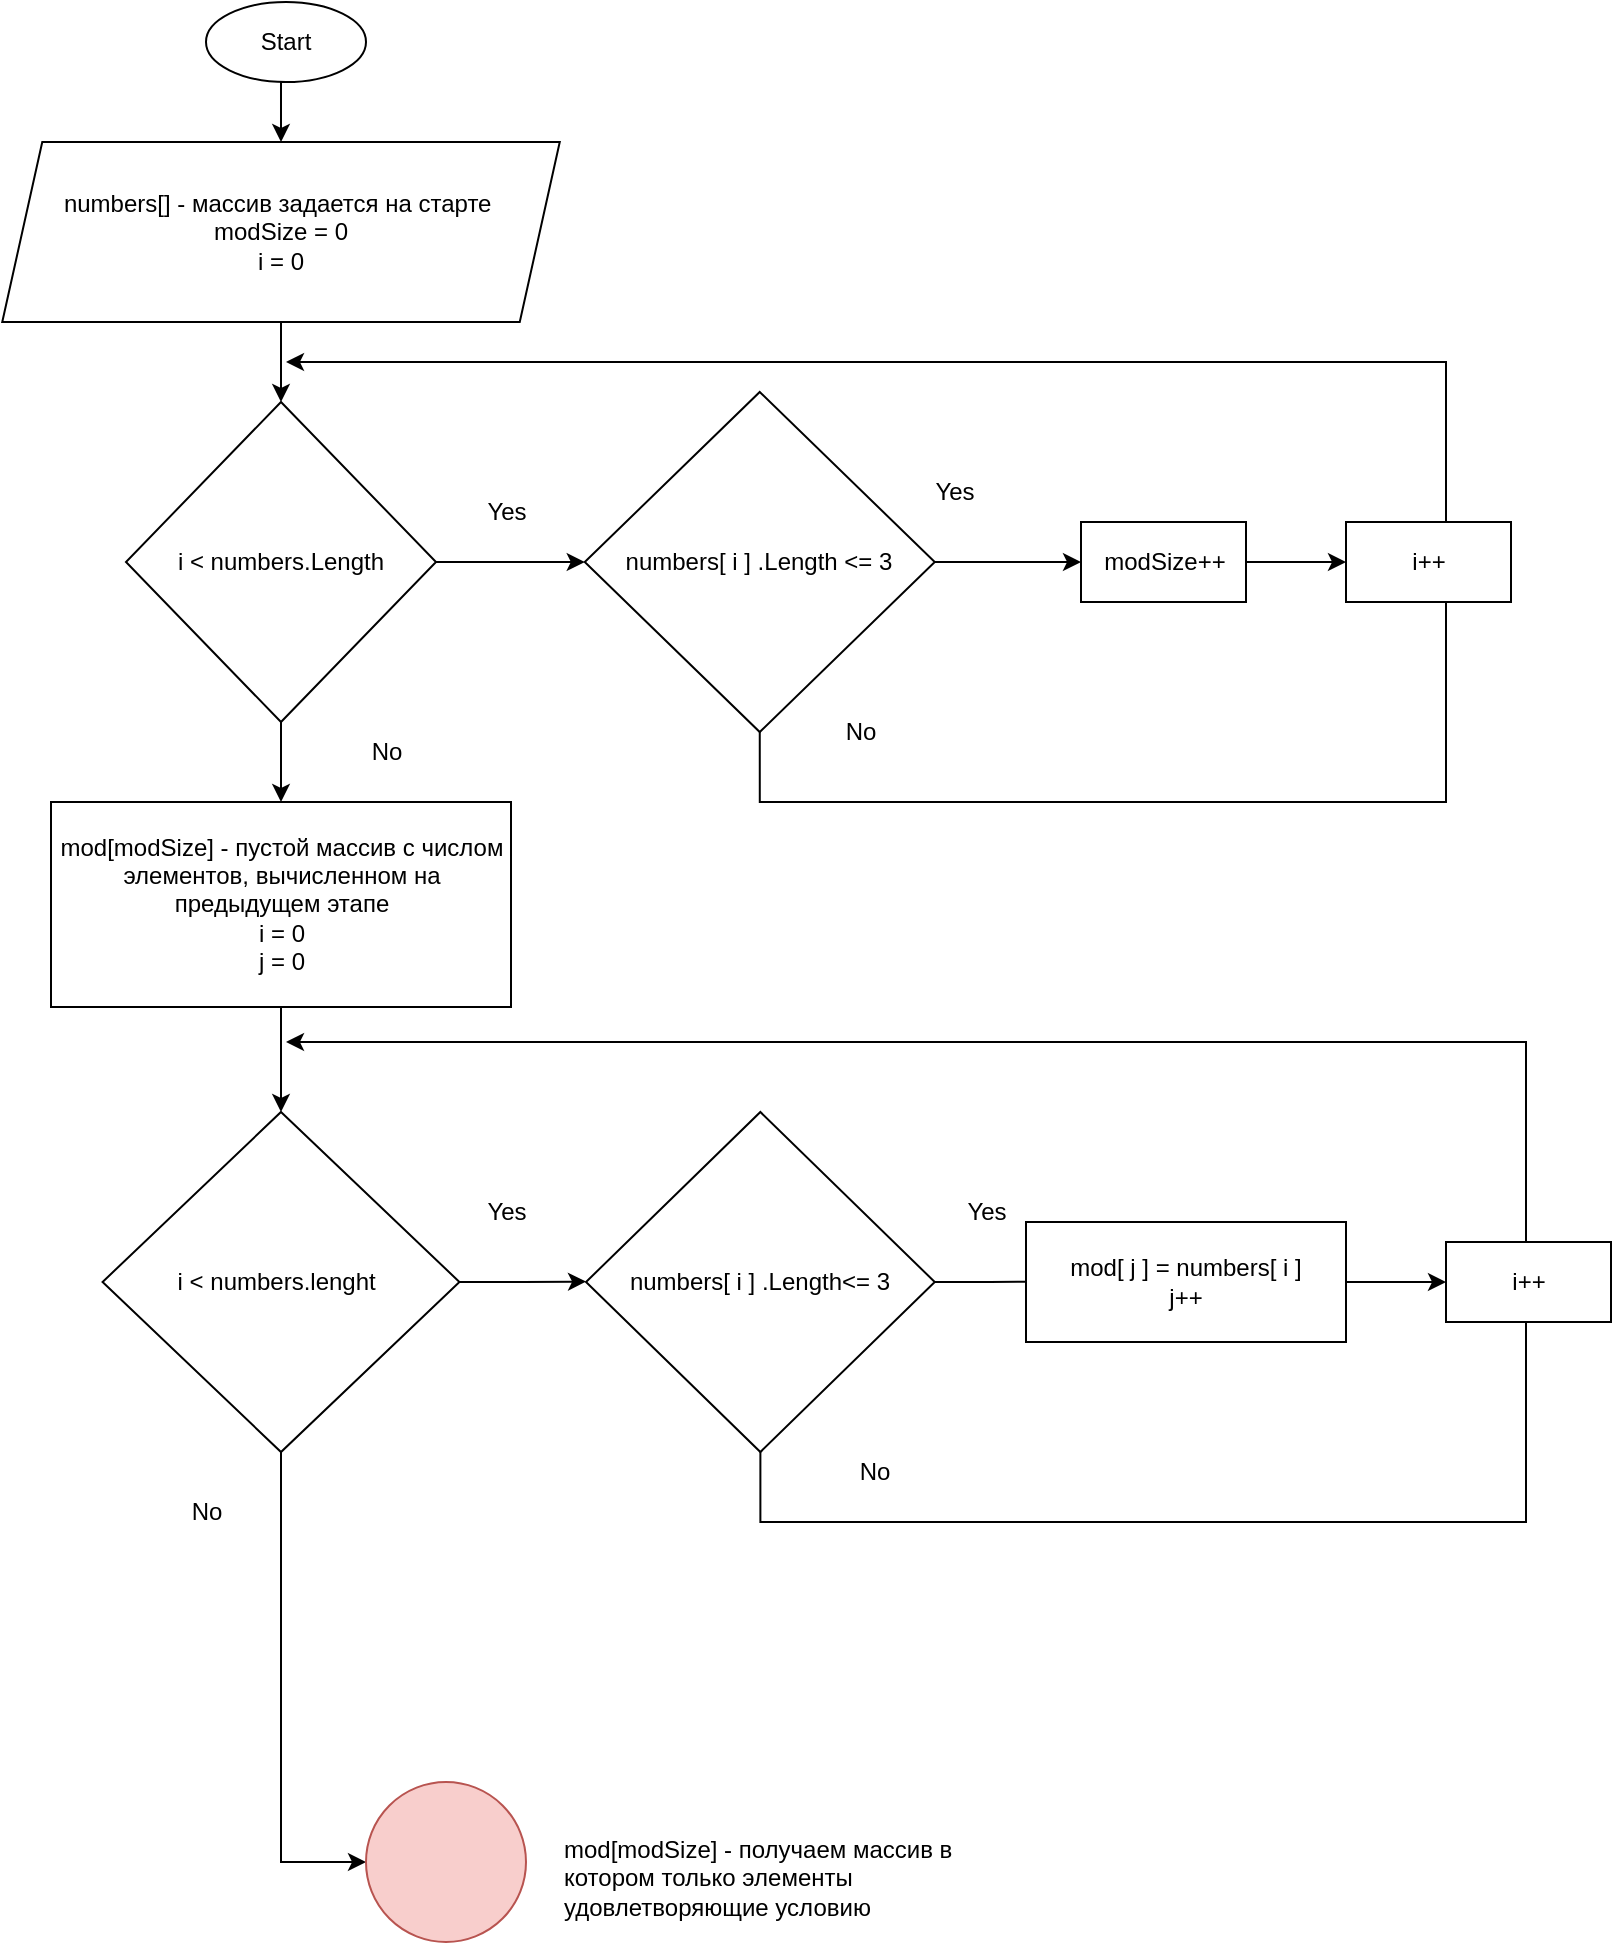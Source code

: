 <mxfile version="20.3.6" type="github"><diagram id="C5RBs43oDa-KdzZeNtuy" name="Page-1"><mxGraphModel dx="1935" dy="1851" grid="1" gridSize="10" guides="1" tooltips="1" connect="1" arrows="1" fold="1" page="1" pageScale="1" pageWidth="827" pageHeight="1169" math="0" shadow="0"><root><mxCell id="WIyWlLk6GJQsqaUBKTNV-0"/><mxCell id="WIyWlLk6GJQsqaUBKTNV-1" parent="WIyWlLk6GJQsqaUBKTNV-0"/><mxCell id="63Z04lua2zgCZGfhnl6n-67" style="edgeStyle=orthogonalEdgeStyle;rounded=0;orthogonalLoop=1;jettySize=auto;html=1;exitX=0.5;exitY=1;exitDx=0;exitDy=0;entryX=0.5;entryY=0;entryDx=0;entryDy=0;" edge="1" parent="WIyWlLk6GJQsqaUBKTNV-1" source="63Z04lua2zgCZGfhnl6n-1" target="63Z04lua2zgCZGfhnl6n-3"><mxGeometry relative="1" as="geometry"/></mxCell><mxCell id="63Z04lua2zgCZGfhnl6n-1" value="Start" style="ellipse;whiteSpace=wrap;html=1;" vertex="1" parent="WIyWlLk6GJQsqaUBKTNV-1"><mxGeometry x="-720" y="-1120" width="80" height="40" as="geometry"/></mxCell><mxCell id="63Z04lua2zgCZGfhnl6n-68" style="edgeStyle=orthogonalEdgeStyle;rounded=0;orthogonalLoop=1;jettySize=auto;html=1;exitX=0.5;exitY=1;exitDx=0;exitDy=0;entryX=0.5;entryY=0;entryDx=0;entryDy=0;" edge="1" parent="WIyWlLk6GJQsqaUBKTNV-1" source="63Z04lua2zgCZGfhnl6n-3" target="63Z04lua2zgCZGfhnl6n-13"><mxGeometry relative="1" as="geometry"/></mxCell><mxCell id="63Z04lua2zgCZGfhnl6n-3" value="numbers[] - массив задается на старте&amp;nbsp;&lt;br&gt;modSize = 0&lt;br&gt;i = 0" style="shape=parallelogram;perimeter=parallelogramPerimeter;whiteSpace=wrap;html=1;fixedSize=1;" vertex="1" parent="WIyWlLk6GJQsqaUBKTNV-1"><mxGeometry x="-821.87" y="-1050" width="278.75" height="90" as="geometry"/></mxCell><mxCell id="63Z04lua2zgCZGfhnl6n-77" style="edgeStyle=orthogonalEdgeStyle;rounded=0;orthogonalLoop=1;jettySize=auto;html=1;exitX=1;exitY=0.5;exitDx=0;exitDy=0;" edge="1" parent="WIyWlLk6GJQsqaUBKTNV-1" source="63Z04lua2zgCZGfhnl6n-6"><mxGeometry relative="1" as="geometry"><mxPoint x="-530" y="-480.231" as="targetPoint"/></mxGeometry></mxCell><mxCell id="63Z04lua2zgCZGfhnl6n-82" style="edgeStyle=orthogonalEdgeStyle;rounded=0;orthogonalLoop=1;jettySize=auto;html=1;exitX=0.5;exitY=1;exitDx=0;exitDy=0;entryX=0;entryY=0.5;entryDx=0;entryDy=0;" edge="1" parent="WIyWlLk6GJQsqaUBKTNV-1" source="63Z04lua2zgCZGfhnl6n-6" target="63Z04lua2zgCZGfhnl6n-62"><mxGeometry relative="1" as="geometry"/></mxCell><mxCell id="63Z04lua2zgCZGfhnl6n-6" value="i &amp;lt; numbers.lenght&amp;nbsp;" style="rhombus;whiteSpace=wrap;html=1;" vertex="1" parent="WIyWlLk6GJQsqaUBKTNV-1"><mxGeometry x="-771.72" y="-565" width="178.44" height="170" as="geometry"/></mxCell><mxCell id="63Z04lua2zgCZGfhnl6n-74" style="edgeStyle=orthogonalEdgeStyle;rounded=0;orthogonalLoop=1;jettySize=auto;html=1;exitX=1;exitY=0.5;exitDx=0;exitDy=0;" edge="1" parent="WIyWlLk6GJQsqaUBKTNV-1" source="63Z04lua2zgCZGfhnl6n-9" target="63Z04lua2zgCZGfhnl6n-35"><mxGeometry relative="1" as="geometry"/></mxCell><mxCell id="63Z04lua2zgCZGfhnl6n-9" value="modSize++" style="rounded=0;whiteSpace=wrap;html=1;" vertex="1" parent="WIyWlLk6GJQsqaUBKTNV-1"><mxGeometry x="-282.5" y="-860" width="82.5" height="40" as="geometry"/></mxCell><mxCell id="63Z04lua2zgCZGfhnl6n-12" value="No" style="text;html=1;align=center;verticalAlign=middle;resizable=0;points=[];autosize=1;strokeColor=none;fillColor=none;" vertex="1" parent="WIyWlLk6GJQsqaUBKTNV-1"><mxGeometry x="-413" y="-770" width="40" height="30" as="geometry"/></mxCell><mxCell id="63Z04lua2zgCZGfhnl6n-69" style="edgeStyle=orthogonalEdgeStyle;rounded=0;orthogonalLoop=1;jettySize=auto;html=1;exitX=1;exitY=0.5;exitDx=0;exitDy=0;entryX=0;entryY=0.5;entryDx=0;entryDy=0;" edge="1" parent="WIyWlLk6GJQsqaUBKTNV-1" source="63Z04lua2zgCZGfhnl6n-13" target="63Z04lua2zgCZGfhnl6n-28"><mxGeometry relative="1" as="geometry"/></mxCell><mxCell id="63Z04lua2zgCZGfhnl6n-76" style="edgeStyle=orthogonalEdgeStyle;rounded=0;orthogonalLoop=1;jettySize=auto;html=1;exitX=0.5;exitY=1;exitDx=0;exitDy=0;entryX=0.5;entryY=0;entryDx=0;entryDy=0;" edge="1" parent="WIyWlLk6GJQsqaUBKTNV-1" source="63Z04lua2zgCZGfhnl6n-13" target="63Z04lua2zgCZGfhnl6n-23"><mxGeometry relative="1" as="geometry"/></mxCell><mxCell id="63Z04lua2zgCZGfhnl6n-13" value="i &amp;lt; numbers.Length" style="rhombus;whiteSpace=wrap;html=1;" vertex="1" parent="WIyWlLk6GJQsqaUBKTNV-1"><mxGeometry x="-760" y="-920" width="155" height="160" as="geometry"/></mxCell><mxCell id="63Z04lua2zgCZGfhnl6n-20" value="Yes" style="text;html=1;align=center;verticalAlign=middle;resizable=0;points=[];autosize=1;strokeColor=none;fillColor=none;" vertex="1" parent="WIyWlLk6GJQsqaUBKTNV-1"><mxGeometry x="-590" y="-880" width="40" height="30" as="geometry"/></mxCell><mxCell id="63Z04lua2zgCZGfhnl6n-25" style="edgeStyle=orthogonalEdgeStyle;rounded=0;orthogonalLoop=1;jettySize=auto;html=1;exitX=0.5;exitY=1;exitDx=0;exitDy=0;entryX=0.5;entryY=0;entryDx=0;entryDy=0;" edge="1" parent="WIyWlLk6GJQsqaUBKTNV-1" source="63Z04lua2zgCZGfhnl6n-23" target="63Z04lua2zgCZGfhnl6n-6"><mxGeometry relative="1" as="geometry"/></mxCell><mxCell id="63Z04lua2zgCZGfhnl6n-23" value="mod[modSize] - пустой массив с числом элементов, вычисленном на предыдущем этапе&lt;br&gt;i = 0&lt;br&gt;j = 0" style="rounded=0;whiteSpace=wrap;html=1;" vertex="1" parent="WIyWlLk6GJQsqaUBKTNV-1"><mxGeometry x="-797.5" y="-720" width="230" height="102.5" as="geometry"/></mxCell><mxCell id="63Z04lua2zgCZGfhnl6n-72" style="edgeStyle=orthogonalEdgeStyle;rounded=0;orthogonalLoop=1;jettySize=auto;html=1;entryX=0;entryY=0.5;entryDx=0;entryDy=0;" edge="1" parent="WIyWlLk6GJQsqaUBKTNV-1" source="63Z04lua2zgCZGfhnl6n-28" target="63Z04lua2zgCZGfhnl6n-9"><mxGeometry relative="1" as="geometry"/></mxCell><mxCell id="63Z04lua2zgCZGfhnl6n-73" style="edgeStyle=orthogonalEdgeStyle;rounded=0;orthogonalLoop=1;jettySize=auto;html=1;exitX=0.5;exitY=1;exitDx=0;exitDy=0;" edge="1" parent="WIyWlLk6GJQsqaUBKTNV-1" source="63Z04lua2zgCZGfhnl6n-28"><mxGeometry relative="1" as="geometry"><mxPoint x="-680" y="-940" as="targetPoint"/><Array as="points"><mxPoint x="-443" y="-720"/><mxPoint x="-100" y="-720"/><mxPoint x="-100" y="-940"/></Array></mxGeometry></mxCell><mxCell id="63Z04lua2zgCZGfhnl6n-28" value="numbers[ i ]&amp;nbsp;.Length &amp;lt;= 3" style="rhombus;whiteSpace=wrap;html=1;" vertex="1" parent="WIyWlLk6GJQsqaUBKTNV-1"><mxGeometry x="-530.62" y="-925" width="175" height="170" as="geometry"/></mxCell><mxCell id="63Z04lua2zgCZGfhnl6n-32" value="Yes" style="text;html=1;align=center;verticalAlign=middle;resizable=0;points=[];autosize=1;strokeColor=none;fillColor=none;" vertex="1" parent="WIyWlLk6GJQsqaUBKTNV-1"><mxGeometry x="-365.63" y="-890" width="40" height="30" as="geometry"/></mxCell><mxCell id="63Z04lua2zgCZGfhnl6n-33" value="No" style="text;html=1;align=center;verticalAlign=middle;resizable=0;points=[];autosize=1;strokeColor=none;fillColor=none;" vertex="1" parent="WIyWlLk6GJQsqaUBKTNV-1"><mxGeometry x="-650" y="-760" width="40" height="30" as="geometry"/></mxCell><mxCell id="63Z04lua2zgCZGfhnl6n-35" value="i++" style="rounded=0;whiteSpace=wrap;html=1;" vertex="1" parent="WIyWlLk6GJQsqaUBKTNV-1"><mxGeometry x="-150" y="-860" width="82.5" height="40" as="geometry"/></mxCell><mxCell id="63Z04lua2zgCZGfhnl6n-78" style="edgeStyle=orthogonalEdgeStyle;rounded=0;orthogonalLoop=1;jettySize=auto;html=1;exitX=1;exitY=0.5;exitDx=0;exitDy=0;" edge="1" parent="WIyWlLk6GJQsqaUBKTNV-1" source="63Z04lua2zgCZGfhnl6n-43"><mxGeometry relative="1" as="geometry"><mxPoint x="-300" y="-480.231" as="targetPoint"/></mxGeometry></mxCell><mxCell id="63Z04lua2zgCZGfhnl6n-79" style="edgeStyle=orthogonalEdgeStyle;rounded=0;orthogonalLoop=1;jettySize=auto;html=1;exitX=0.5;exitY=1;exitDx=0;exitDy=0;" edge="1" parent="WIyWlLk6GJQsqaUBKTNV-1" source="63Z04lua2zgCZGfhnl6n-43"><mxGeometry relative="1" as="geometry"><mxPoint x="-680" y="-600" as="targetPoint"/><Array as="points"><mxPoint x="-443" y="-360"/><mxPoint x="-60" y="-360"/><mxPoint x="-60" y="-600"/></Array></mxGeometry></mxCell><mxCell id="63Z04lua2zgCZGfhnl6n-43" value="numbers[ i ] .Length&amp;lt;= 3" style="rhombus;whiteSpace=wrap;html=1;" vertex="1" parent="WIyWlLk6GJQsqaUBKTNV-1"><mxGeometry x="-529.99" y="-565" width="174.37" height="170" as="geometry"/></mxCell><mxCell id="63Z04lua2zgCZGfhnl6n-44" value="Yes" style="text;html=1;align=center;verticalAlign=middle;resizable=0;points=[];autosize=1;strokeColor=none;fillColor=none;" vertex="1" parent="WIyWlLk6GJQsqaUBKTNV-1"><mxGeometry x="-590" y="-530" width="40" height="30" as="geometry"/></mxCell><mxCell id="63Z04lua2zgCZGfhnl6n-81" style="edgeStyle=orthogonalEdgeStyle;rounded=0;orthogonalLoop=1;jettySize=auto;html=1;exitX=1;exitY=0.5;exitDx=0;exitDy=0;entryX=0;entryY=0.5;entryDx=0;entryDy=0;" edge="1" parent="WIyWlLk6GJQsqaUBKTNV-1" source="63Z04lua2zgCZGfhnl6n-46" target="63Z04lua2zgCZGfhnl6n-59"><mxGeometry relative="1" as="geometry"/></mxCell><mxCell id="63Z04lua2zgCZGfhnl6n-46" value="mod[ j ] = numbers[ i ]&lt;br&gt;j++" style="rounded=0;whiteSpace=wrap;html=1;" vertex="1" parent="WIyWlLk6GJQsqaUBKTNV-1"><mxGeometry x="-310.0" y="-510" width="160" height="60" as="geometry"/></mxCell><mxCell id="63Z04lua2zgCZGfhnl6n-48" value="Yes" style="text;html=1;align=center;verticalAlign=middle;resizable=0;points=[];autosize=1;strokeColor=none;fillColor=none;" vertex="1" parent="WIyWlLk6GJQsqaUBKTNV-1"><mxGeometry x="-350" y="-530" width="40" height="30" as="geometry"/></mxCell><mxCell id="63Z04lua2zgCZGfhnl6n-53" value="No" style="text;html=1;align=center;verticalAlign=middle;resizable=0;points=[];autosize=1;strokeColor=none;fillColor=none;" vertex="1" parent="WIyWlLk6GJQsqaUBKTNV-1"><mxGeometry x="-405.63" y="-400" width="40" height="30" as="geometry"/></mxCell><mxCell id="63Z04lua2zgCZGfhnl6n-59" value="i++" style="rounded=0;whiteSpace=wrap;html=1;" vertex="1" parent="WIyWlLk6GJQsqaUBKTNV-1"><mxGeometry x="-100" y="-500" width="82.5" height="40" as="geometry"/></mxCell><mxCell id="63Z04lua2zgCZGfhnl6n-61" value="No" style="text;html=1;align=center;verticalAlign=middle;resizable=0;points=[];autosize=1;strokeColor=none;fillColor=none;" vertex="1" parent="WIyWlLk6GJQsqaUBKTNV-1"><mxGeometry x="-740" y="-380" width="40" height="30" as="geometry"/></mxCell><mxCell id="63Z04lua2zgCZGfhnl6n-62" value="" style="ellipse;whiteSpace=wrap;html=1;aspect=fixed;fillColor=#f8cecc;strokeColor=#b85450;" vertex="1" parent="WIyWlLk6GJQsqaUBKTNV-1"><mxGeometry x="-640" y="-230" width="80" height="80" as="geometry"/></mxCell><mxCell id="63Z04lua2zgCZGfhnl6n-65" value="mod[modSize] - получаем массив в котором только элементы удовлетворяющие условию" style="text;whiteSpace=wrap;html=1;" vertex="1" parent="WIyWlLk6GJQsqaUBKTNV-1"><mxGeometry x="-543.12" y="-210" width="235" height="60" as="geometry"/></mxCell></root></mxGraphModel></diagram></mxfile>